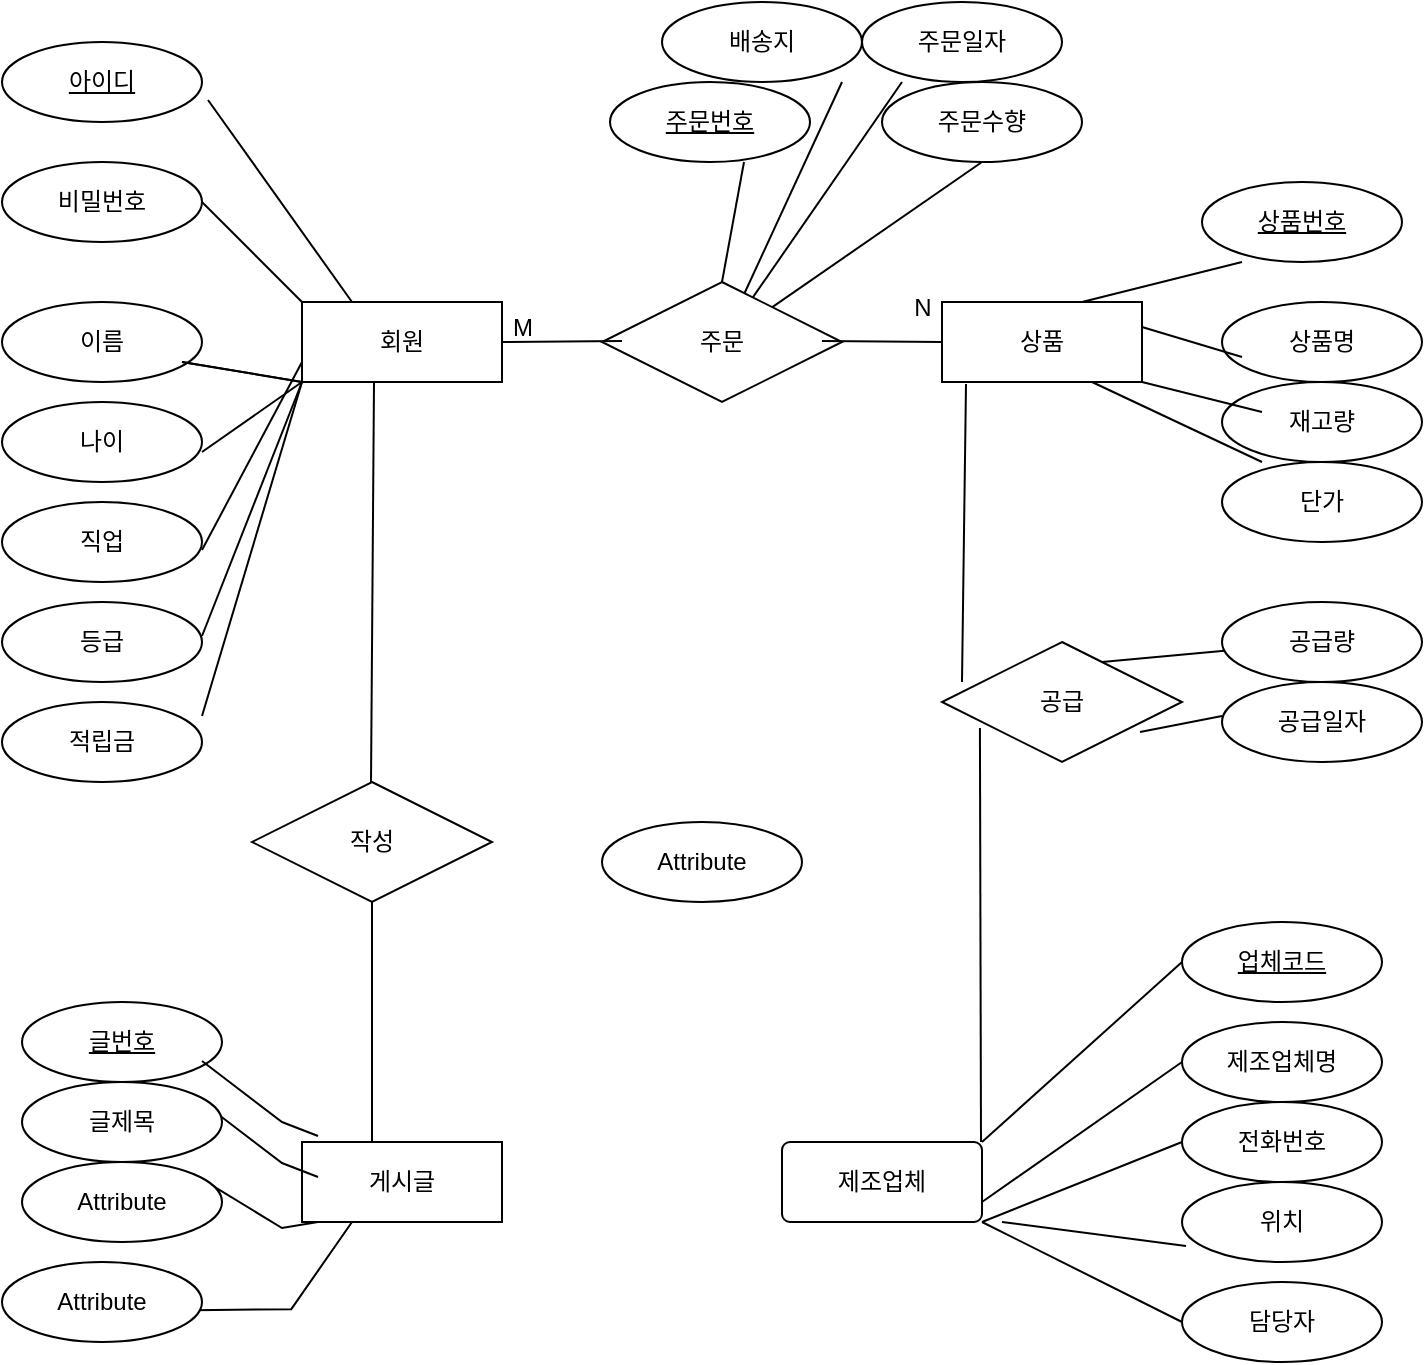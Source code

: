 <mxfile version="23.0.2" type="github">
  <diagram name="페이지-1" id="khb4IWp-zjTBe_Rk_N4d">
    <mxGraphModel dx="1434" dy="780" grid="1" gridSize="10" guides="1" tooltips="1" connect="1" arrows="1" fold="1" page="1" pageScale="1" pageWidth="827" pageHeight="1169" math="0" shadow="0">
      <root>
        <mxCell id="0" />
        <mxCell id="1" parent="0" />
        <mxCell id="Uhlrcya_KOPxYMDIeTAT-2" value="회원" style="whiteSpace=wrap;html=1;align=center;" vertex="1" parent="1">
          <mxGeometry x="210" y="520" width="100" height="40" as="geometry" />
        </mxCell>
        <mxCell id="Uhlrcya_KOPxYMDIeTAT-3" value="상품" style="whiteSpace=wrap;html=1;align=center;" vertex="1" parent="1">
          <mxGeometry x="530" y="520" width="100" height="40" as="geometry" />
        </mxCell>
        <mxCell id="Uhlrcya_KOPxYMDIeTAT-4" value="아이디" style="ellipse;whiteSpace=wrap;html=1;align=center;fontStyle=4;" vertex="1" parent="1">
          <mxGeometry x="60" y="390" width="100" height="40" as="geometry" />
        </mxCell>
        <mxCell id="Uhlrcya_KOPxYMDIeTAT-5" value="비밀번호" style="ellipse;whiteSpace=wrap;html=1;align=center;" vertex="1" parent="1">
          <mxGeometry x="60" y="450" width="100" height="40" as="geometry" />
        </mxCell>
        <mxCell id="Uhlrcya_KOPxYMDIeTAT-7" value="이름" style="ellipse;whiteSpace=wrap;html=1;align=center;" vertex="1" parent="1">
          <mxGeometry x="60" y="520" width="100" height="40" as="geometry" />
        </mxCell>
        <mxCell id="Uhlrcya_KOPxYMDIeTAT-9" value="나이" style="ellipse;whiteSpace=wrap;html=1;align=center;" vertex="1" parent="1">
          <mxGeometry x="60" y="570" width="100" height="40" as="geometry" />
        </mxCell>
        <mxCell id="Uhlrcya_KOPxYMDIeTAT-11" value="직업" style="ellipse;whiteSpace=wrap;html=1;align=center;" vertex="1" parent="1">
          <mxGeometry x="60" y="620" width="100" height="40" as="geometry" />
        </mxCell>
        <mxCell id="Uhlrcya_KOPxYMDIeTAT-13" value="등급" style="ellipse;whiteSpace=wrap;html=1;align=center;" vertex="1" parent="1">
          <mxGeometry x="60" y="670" width="100" height="40" as="geometry" />
        </mxCell>
        <mxCell id="Uhlrcya_KOPxYMDIeTAT-14" value="적립금" style="ellipse;whiteSpace=wrap;html=1;align=center;" vertex="1" parent="1">
          <mxGeometry x="60" y="720" width="100" height="40" as="geometry" />
        </mxCell>
        <mxCell id="Uhlrcya_KOPxYMDIeTAT-15" value="상품번호" style="ellipse;whiteSpace=wrap;html=1;align=center;fontStyle=4;" vertex="1" parent="1">
          <mxGeometry x="660" y="460" width="100" height="40" as="geometry" />
        </mxCell>
        <mxCell id="Uhlrcya_KOPxYMDIeTAT-16" value="상품명" style="ellipse;whiteSpace=wrap;html=1;align=center;" vertex="1" parent="1">
          <mxGeometry x="670" y="520" width="100" height="40" as="geometry" />
        </mxCell>
        <mxCell id="Uhlrcya_KOPxYMDIeTAT-17" value="재고량" style="ellipse;whiteSpace=wrap;html=1;align=center;" vertex="1" parent="1">
          <mxGeometry x="670" y="560" width="100" height="40" as="geometry" />
        </mxCell>
        <mxCell id="Uhlrcya_KOPxYMDIeTAT-18" value="단가" style="ellipse;whiteSpace=wrap;html=1;align=center;" vertex="1" parent="1">
          <mxGeometry x="670" y="600" width="100" height="40" as="geometry" />
        </mxCell>
        <mxCell id="Uhlrcya_KOPxYMDIeTAT-21" value="" style="endArrow=none;html=1;rounded=0;" edge="1" parent="1">
          <mxGeometry relative="1" as="geometry">
            <mxPoint x="600" y="520" as="sourcePoint" />
            <mxPoint x="680" y="500" as="targetPoint" />
          </mxGeometry>
        </mxCell>
        <mxCell id="Uhlrcya_KOPxYMDIeTAT-22" value="" style="endArrow=none;html=1;rounded=0;exitX=1;exitY=1;exitDx=0;exitDy=0;" edge="1" parent="1" source="Uhlrcya_KOPxYMDIeTAT-3">
          <mxGeometry relative="1" as="geometry">
            <mxPoint x="630" y="595" as="sourcePoint" />
            <mxPoint x="690" y="575" as="targetPoint" />
          </mxGeometry>
        </mxCell>
        <mxCell id="Uhlrcya_KOPxYMDIeTAT-24" value="" style="endArrow=none;html=1;rounded=0;" edge="1" parent="1">
          <mxGeometry relative="1" as="geometry">
            <mxPoint x="630" y="532.5" as="sourcePoint" />
            <mxPoint x="680" y="547.5" as="targetPoint" />
          </mxGeometry>
        </mxCell>
        <mxCell id="Uhlrcya_KOPxYMDIeTAT-25" value="" style="endArrow=none;html=1;rounded=0;exitX=0.75;exitY=1;exitDx=0;exitDy=0;" edge="1" parent="1" source="Uhlrcya_KOPxYMDIeTAT-3">
          <mxGeometry relative="1" as="geometry">
            <mxPoint x="630" y="581" as="sourcePoint" />
            <mxPoint x="690" y="600" as="targetPoint" />
          </mxGeometry>
        </mxCell>
        <mxCell id="Uhlrcya_KOPxYMDIeTAT-26" value="" style="endArrow=none;html=1;rounded=0;entryX=0.25;entryY=0;entryDx=0;entryDy=0;exitX=1.03;exitY=0.725;exitDx=0;exitDy=0;exitPerimeter=0;" edge="1" parent="1" source="Uhlrcya_KOPxYMDIeTAT-4" target="Uhlrcya_KOPxYMDIeTAT-2">
          <mxGeometry relative="1" as="geometry">
            <mxPoint x="140" y="420" as="sourcePoint" />
            <mxPoint x="220" y="400" as="targetPoint" />
          </mxGeometry>
        </mxCell>
        <mxCell id="Uhlrcya_KOPxYMDIeTAT-27" value="" style="endArrow=none;html=1;rounded=0;" edge="1" parent="1">
          <mxGeometry relative="1" as="geometry">
            <mxPoint x="160" y="470" as="sourcePoint" />
            <mxPoint x="210" y="520" as="targetPoint" />
          </mxGeometry>
        </mxCell>
        <mxCell id="Uhlrcya_KOPxYMDIeTAT-28" value="" style="endArrow=none;html=1;rounded=0;" edge="1" parent="1">
          <mxGeometry relative="1" as="geometry">
            <mxPoint x="150" y="550" as="sourcePoint" />
            <mxPoint x="210" y="560" as="targetPoint" />
          </mxGeometry>
        </mxCell>
        <mxCell id="Uhlrcya_KOPxYMDIeTAT-29" value="" style="endArrow=none;html=1;rounded=0;" edge="1" parent="1">
          <mxGeometry relative="1" as="geometry">
            <mxPoint x="150" y="550" as="sourcePoint" />
            <mxPoint x="210" y="560" as="targetPoint" />
          </mxGeometry>
        </mxCell>
        <mxCell id="Uhlrcya_KOPxYMDIeTAT-30" value="" style="endArrow=none;html=1;rounded=0;" edge="1" parent="1">
          <mxGeometry relative="1" as="geometry">
            <mxPoint x="160" y="595" as="sourcePoint" />
            <mxPoint x="210" y="560" as="targetPoint" />
          </mxGeometry>
        </mxCell>
        <mxCell id="Uhlrcya_KOPxYMDIeTAT-31" value="" style="endArrow=none;html=1;rounded=0;entryX=0;entryY=0.75;entryDx=0;entryDy=0;" edge="1" parent="1" target="Uhlrcya_KOPxYMDIeTAT-2">
          <mxGeometry relative="1" as="geometry">
            <mxPoint x="160" y="644" as="sourcePoint" />
            <mxPoint x="267" y="570" as="targetPoint" />
          </mxGeometry>
        </mxCell>
        <mxCell id="Uhlrcya_KOPxYMDIeTAT-32" value="" style="endArrow=none;html=1;rounded=0;" edge="1" parent="1">
          <mxGeometry relative="1" as="geometry">
            <mxPoint x="160" y="687" as="sourcePoint" />
            <mxPoint x="210" y="560" as="targetPoint" />
          </mxGeometry>
        </mxCell>
        <mxCell id="Uhlrcya_KOPxYMDIeTAT-33" value="" style="endArrow=none;html=1;rounded=0;" edge="1" parent="1">
          <mxGeometry relative="1" as="geometry">
            <mxPoint x="160" y="727" as="sourcePoint" />
            <mxPoint x="210" y="560" as="targetPoint" />
          </mxGeometry>
        </mxCell>
        <mxCell id="Uhlrcya_KOPxYMDIeTAT-34" value="게시글" style="whiteSpace=wrap;html=1;align=center;" vertex="1" parent="1">
          <mxGeometry x="210" y="940" width="100" height="40" as="geometry" />
        </mxCell>
        <mxCell id="Uhlrcya_KOPxYMDIeTAT-35" value="글번호" style="ellipse;whiteSpace=wrap;html=1;align=center;fontStyle=4;" vertex="1" parent="1">
          <mxGeometry x="70" y="870" width="100" height="40" as="geometry" />
        </mxCell>
        <mxCell id="Uhlrcya_KOPxYMDIeTAT-40" value="제조업체" style="rounded=1;arcSize=10;whiteSpace=wrap;html=1;align=center;" vertex="1" parent="1">
          <mxGeometry x="450" y="940" width="100" height="40" as="geometry" />
        </mxCell>
        <mxCell id="Uhlrcya_KOPxYMDIeTAT-41" value="제조업체명" style="ellipse;whiteSpace=wrap;html=1;align=center;" vertex="1" parent="1">
          <mxGeometry x="650" y="880" width="100" height="40" as="geometry" />
        </mxCell>
        <mxCell id="Uhlrcya_KOPxYMDIeTAT-42" value="전화번호" style="ellipse;whiteSpace=wrap;html=1;align=center;" vertex="1" parent="1">
          <mxGeometry x="650" y="920" width="100" height="40" as="geometry" />
        </mxCell>
        <mxCell id="Uhlrcya_KOPxYMDIeTAT-43" value="위치" style="ellipse;whiteSpace=wrap;html=1;align=center;" vertex="1" parent="1">
          <mxGeometry x="650" y="960" width="100" height="40" as="geometry" />
        </mxCell>
        <mxCell id="Uhlrcya_KOPxYMDIeTAT-44" value="담당자" style="ellipse;whiteSpace=wrap;html=1;align=center;" vertex="1" parent="1">
          <mxGeometry x="650" y="1010" width="100" height="40" as="geometry" />
        </mxCell>
        <mxCell id="Uhlrcya_KOPxYMDIeTAT-45" value="업체코드" style="ellipse;whiteSpace=wrap;html=1;align=center;fontStyle=4;" vertex="1" parent="1">
          <mxGeometry x="650" y="830" width="100" height="40" as="geometry" />
        </mxCell>
        <mxCell id="Uhlrcya_KOPxYMDIeTAT-46" value="" style="endArrow=none;html=1;rounded=0;exitX=1;exitY=0;exitDx=0;exitDy=0;entryX=0;entryY=0.5;entryDx=0;entryDy=0;" edge="1" parent="1" source="Uhlrcya_KOPxYMDIeTAT-40" target="Uhlrcya_KOPxYMDIeTAT-45">
          <mxGeometry relative="1" as="geometry">
            <mxPoint x="490" y="840" as="sourcePoint" />
            <mxPoint x="650" y="840" as="targetPoint" />
          </mxGeometry>
        </mxCell>
        <mxCell id="Uhlrcya_KOPxYMDIeTAT-48" value="" style="endArrow=none;html=1;rounded=0;exitX=1;exitY=0;exitDx=0;exitDy=0;entryX=0;entryY=0.5;entryDx=0;entryDy=0;" edge="1" parent="1" target="Uhlrcya_KOPxYMDIeTAT-41">
          <mxGeometry relative="1" as="geometry">
            <mxPoint x="550" y="970" as="sourcePoint" />
            <mxPoint x="630" y="900" as="targetPoint" />
          </mxGeometry>
        </mxCell>
        <mxCell id="Uhlrcya_KOPxYMDIeTAT-49" value="" style="endArrow=none;html=1;rounded=0;exitX=1;exitY=1;exitDx=0;exitDy=0;entryX=0;entryY=0.5;entryDx=0;entryDy=0;" edge="1" parent="1" source="Uhlrcya_KOPxYMDIeTAT-40" target="Uhlrcya_KOPxYMDIeTAT-42">
          <mxGeometry relative="1" as="geometry">
            <mxPoint x="550" y="1005" as="sourcePoint" />
            <mxPoint x="630" y="935" as="targetPoint" />
          </mxGeometry>
        </mxCell>
        <mxCell id="Uhlrcya_KOPxYMDIeTAT-50" value="" style="endArrow=none;html=1;rounded=0;entryX=0.02;entryY=0.8;entryDx=0;entryDy=0;entryPerimeter=0;" edge="1" parent="1" target="Uhlrcya_KOPxYMDIeTAT-43">
          <mxGeometry relative="1" as="geometry">
            <mxPoint x="560" y="980" as="sourcePoint" />
            <mxPoint x="640" y="990" as="targetPoint" />
          </mxGeometry>
        </mxCell>
        <mxCell id="Uhlrcya_KOPxYMDIeTAT-51" value="" style="endArrow=none;html=1;rounded=0;entryX=0;entryY=0.5;entryDx=0;entryDy=0;" edge="1" parent="1" target="Uhlrcya_KOPxYMDIeTAT-44">
          <mxGeometry relative="1" as="geometry">
            <mxPoint x="550" y="980" as="sourcePoint" />
            <mxPoint x="630" y="1019.5" as="targetPoint" />
          </mxGeometry>
        </mxCell>
        <mxCell id="Uhlrcya_KOPxYMDIeTAT-52" value="" style="endArrow=none;html=1;rounded=0;entryX=0.08;entryY=-0.075;entryDx=0;entryDy=0;entryPerimeter=0;" edge="1" parent="1" target="Uhlrcya_KOPxYMDIeTAT-34">
          <mxGeometry relative="1" as="geometry">
            <mxPoint x="160" y="899.5" as="sourcePoint" />
            <mxPoint x="210" y="930" as="targetPoint" />
            <Array as="points">
              <mxPoint x="200" y="930" />
            </Array>
          </mxGeometry>
        </mxCell>
        <mxCell id="Uhlrcya_KOPxYMDIeTAT-54" value="" style="endArrow=none;html=1;rounded=0;entryX=0.08;entryY=-0.075;entryDx=0;entryDy=0;entryPerimeter=0;" edge="1" parent="1">
          <mxGeometry relative="1" as="geometry">
            <mxPoint x="160" y="920" as="sourcePoint" />
            <mxPoint x="218" y="957.5" as="targetPoint" />
            <Array as="points">
              <mxPoint x="200" y="950.5" />
            </Array>
          </mxGeometry>
        </mxCell>
        <mxCell id="Uhlrcya_KOPxYMDIeTAT-56" value="" style="endArrow=none;html=1;rounded=0;entryX=0.08;entryY=1;entryDx=0;entryDy=0;entryPerimeter=0;exitX=1;exitY=0;exitDx=0;exitDy=0;" edge="1" parent="1" target="Uhlrcya_KOPxYMDIeTAT-34">
          <mxGeometry relative="1" as="geometry">
            <mxPoint x="155.355" y="955.858" as="sourcePoint" />
            <mxPoint x="218" y="990" as="targetPoint" />
            <Array as="points">
              <mxPoint x="200" y="983" />
            </Array>
          </mxGeometry>
        </mxCell>
        <mxCell id="Uhlrcya_KOPxYMDIeTAT-57" value="" style="endArrow=none;html=1;rounded=0;exitX=1;exitY=1;exitDx=0;exitDy=0;entryX=0.25;entryY=1;entryDx=0;entryDy=0;" edge="1" parent="1" target="Uhlrcya_KOPxYMDIeTAT-34">
          <mxGeometry relative="1" as="geometry">
            <mxPoint x="155.355" y="1024.142" as="sourcePoint" />
            <mxPoint x="230" y="1024" as="targetPoint" />
            <Array as="points">
              <mxPoint x="204.64" y="1023.57" />
            </Array>
          </mxGeometry>
        </mxCell>
        <mxCell id="Uhlrcya_KOPxYMDIeTAT-59" value="주문" style="shape=rhombus;perimeter=rhombusPerimeter;whiteSpace=wrap;html=1;align=center;" vertex="1" parent="1">
          <mxGeometry x="360" y="510" width="120" height="60" as="geometry" />
        </mxCell>
        <mxCell id="Uhlrcya_KOPxYMDIeTAT-60" value="" style="endArrow=none;html=1;rounded=0;exitX=1;exitY=0.5;exitDx=0;exitDy=0;" edge="1" parent="1" source="Uhlrcya_KOPxYMDIeTAT-2">
          <mxGeometry relative="1" as="geometry">
            <mxPoint x="320" y="540" as="sourcePoint" />
            <mxPoint x="370" y="539.5" as="targetPoint" />
          </mxGeometry>
        </mxCell>
        <mxCell id="Uhlrcya_KOPxYMDIeTAT-62" value="M" style="text;html=1;align=center;verticalAlign=middle;resizable=0;points=[];autosize=1;strokeColor=none;fillColor=none;" vertex="1" parent="1">
          <mxGeometry x="305" y="518" width="30" height="30" as="geometry" />
        </mxCell>
        <mxCell id="Uhlrcya_KOPxYMDIeTAT-64" value="" style="endArrow=none;html=1;rounded=0;" edge="1" parent="1">
          <mxGeometry relative="1" as="geometry">
            <mxPoint x="470" y="539.5" as="sourcePoint" />
            <mxPoint x="530" y="540" as="targetPoint" />
          </mxGeometry>
        </mxCell>
        <mxCell id="Uhlrcya_KOPxYMDIeTAT-65" value="N" style="text;html=1;align=center;verticalAlign=middle;resizable=0;points=[];autosize=1;strokeColor=none;fillColor=none;" vertex="1" parent="1">
          <mxGeometry x="505" y="508" width="30" height="30" as="geometry" />
        </mxCell>
        <mxCell id="Uhlrcya_KOPxYMDIeTAT-66" value="공급" style="shape=rhombus;perimeter=rhombusPerimeter;whiteSpace=wrap;html=1;align=center;" vertex="1" parent="1">
          <mxGeometry x="530" y="690" width="120" height="60" as="geometry" />
        </mxCell>
        <mxCell id="Uhlrcya_KOPxYMDIeTAT-67" value="글제목" style="ellipse;whiteSpace=wrap;html=1;align=center;" vertex="1" parent="1">
          <mxGeometry x="70" y="910" width="100" height="40" as="geometry" />
        </mxCell>
        <mxCell id="Uhlrcya_KOPxYMDIeTAT-68" value="Attribute" style="ellipse;whiteSpace=wrap;html=1;align=center;" vertex="1" parent="1">
          <mxGeometry x="70" y="950" width="100" height="40" as="geometry" />
        </mxCell>
        <mxCell id="Uhlrcya_KOPxYMDIeTAT-69" value="Attribute" style="ellipse;whiteSpace=wrap;html=1;align=center;" vertex="1" parent="1">
          <mxGeometry x="60" y="1000" width="100" height="40" as="geometry" />
        </mxCell>
        <mxCell id="Uhlrcya_KOPxYMDIeTAT-70" value="Attribute" style="ellipse;whiteSpace=wrap;html=1;align=center;" vertex="1" parent="1">
          <mxGeometry x="360" y="780" width="100" height="40" as="geometry" />
        </mxCell>
        <mxCell id="Uhlrcya_KOPxYMDIeTAT-71" value="공급량" style="ellipse;whiteSpace=wrap;html=1;align=center;" vertex="1" parent="1">
          <mxGeometry x="670" y="670" width="100" height="40" as="geometry" />
        </mxCell>
        <mxCell id="Uhlrcya_KOPxYMDIeTAT-72" value="공급일자" style="ellipse;whiteSpace=wrap;html=1;align=center;" vertex="1" parent="1">
          <mxGeometry x="670" y="710" width="100" height="40" as="geometry" />
        </mxCell>
        <mxCell id="Uhlrcya_KOPxYMDIeTAT-73" value="" style="endArrow=none;html=1;rounded=0;" edge="1" parent="1" target="Uhlrcya_KOPxYMDIeTAT-71">
          <mxGeometry relative="1" as="geometry">
            <mxPoint x="610" y="700" as="sourcePoint" />
            <mxPoint x="690" y="700" as="targetPoint" />
          </mxGeometry>
        </mxCell>
        <mxCell id="Uhlrcya_KOPxYMDIeTAT-74" value="" style="endArrow=none;html=1;rounded=0;exitX=0.825;exitY=0.75;exitDx=0;exitDy=0;exitPerimeter=0;" edge="1" parent="1" source="Uhlrcya_KOPxYMDIeTAT-66">
          <mxGeometry relative="1" as="geometry">
            <mxPoint x="620" y="733" as="sourcePoint" />
            <mxPoint x="670" y="727" as="targetPoint" />
          </mxGeometry>
        </mxCell>
        <mxCell id="Uhlrcya_KOPxYMDIeTAT-75" value="주문번호" style="ellipse;whiteSpace=wrap;html=1;align=center;fontStyle=4;" vertex="1" parent="1">
          <mxGeometry x="364" y="410" width="100" height="40" as="geometry" />
        </mxCell>
        <mxCell id="Uhlrcya_KOPxYMDIeTAT-76" value="배송지" style="ellipse;whiteSpace=wrap;html=1;align=center;" vertex="1" parent="1">
          <mxGeometry x="390" y="370" width="100" height="40" as="geometry" />
        </mxCell>
        <mxCell id="Uhlrcya_KOPxYMDIeTAT-77" value="주문일자" style="ellipse;whiteSpace=wrap;html=1;align=center;" vertex="1" parent="1">
          <mxGeometry x="490" y="370" width="100" height="40" as="geometry" />
        </mxCell>
        <mxCell id="Uhlrcya_KOPxYMDIeTAT-78" value="주문수향" style="ellipse;whiteSpace=wrap;html=1;align=center;" vertex="1" parent="1">
          <mxGeometry x="500" y="410" width="100" height="40" as="geometry" />
        </mxCell>
        <mxCell id="Uhlrcya_KOPxYMDIeTAT-79" value="" style="endArrow=none;html=1;rounded=0;entryX=0.5;entryY=1;entryDx=0;entryDy=0;" edge="1" parent="1" source="Uhlrcya_KOPxYMDIeTAT-59" target="Uhlrcya_KOPxYMDIeTAT-78">
          <mxGeometry relative="1" as="geometry">
            <mxPoint x="480" y="469.5" as="sourcePoint" />
            <mxPoint x="540" y="470" as="targetPoint" />
          </mxGeometry>
        </mxCell>
        <mxCell id="Uhlrcya_KOPxYMDIeTAT-80" value="" style="endArrow=none;html=1;rounded=0;entryX=0.67;entryY=1;entryDx=0;entryDy=0;entryPerimeter=0;exitX=0.5;exitY=0;exitDx=0;exitDy=0;" edge="1" parent="1" source="Uhlrcya_KOPxYMDIeTAT-59" target="Uhlrcya_KOPxYMDIeTAT-75">
          <mxGeometry relative="1" as="geometry">
            <mxPoint x="367.42" y="508.42" as="sourcePoint" />
            <mxPoint x="472.42" y="435.42" as="targetPoint" />
          </mxGeometry>
        </mxCell>
        <mxCell id="Uhlrcya_KOPxYMDIeTAT-81" value="" style="endArrow=none;html=1;rounded=0;entryX=0.67;entryY=1;entryDx=0;entryDy=0;entryPerimeter=0;" edge="1" parent="1" source="Uhlrcya_KOPxYMDIeTAT-59">
          <mxGeometry relative="1" as="geometry">
            <mxPoint x="469" y="470" as="sourcePoint" />
            <mxPoint x="480" y="410" as="targetPoint" />
          </mxGeometry>
        </mxCell>
        <mxCell id="Uhlrcya_KOPxYMDIeTAT-82" value="" style="endArrow=none;html=1;rounded=0;" edge="1" parent="1" source="Uhlrcya_KOPxYMDIeTAT-59">
          <mxGeometry relative="1" as="geometry">
            <mxPoint x="440" y="510" as="sourcePoint" />
            <mxPoint x="510" y="410" as="targetPoint" />
          </mxGeometry>
        </mxCell>
        <mxCell id="Uhlrcya_KOPxYMDIeTAT-83" value="작성" style="shape=rhombus;perimeter=rhombusPerimeter;whiteSpace=wrap;html=1;align=center;" vertex="1" parent="1">
          <mxGeometry x="185" y="760" width="120" height="60" as="geometry" />
        </mxCell>
        <mxCell id="Uhlrcya_KOPxYMDIeTAT-86" value="" style="endArrow=none;html=1;rounded=0;entryX=0.36;entryY=1;entryDx=0;entryDy=0;entryPerimeter=0;" edge="1" parent="1" target="Uhlrcya_KOPxYMDIeTAT-2">
          <mxGeometry relative="1" as="geometry">
            <mxPoint x="244.5" y="760" as="sourcePoint" />
            <mxPoint x="244.5" y="620" as="targetPoint" />
          </mxGeometry>
        </mxCell>
        <mxCell id="Uhlrcya_KOPxYMDIeTAT-87" value="" style="endArrow=none;html=1;rounded=0;entryX=0.5;entryY=1;entryDx=0;entryDy=0;" edge="1" parent="1" target="Uhlrcya_KOPxYMDIeTAT-83">
          <mxGeometry relative="1" as="geometry">
            <mxPoint x="245" y="940" as="sourcePoint" />
            <mxPoint x="246" y="830" as="targetPoint" />
          </mxGeometry>
        </mxCell>
        <mxCell id="Uhlrcya_KOPxYMDIeTAT-90" value="" style="endArrow=none;html=1;rounded=0;entryX=0.158;entryY=0.717;entryDx=0;entryDy=0;entryPerimeter=0;" edge="1" parent="1" target="Uhlrcya_KOPxYMDIeTAT-66">
          <mxGeometry relative="1" as="geometry">
            <mxPoint x="549.5" y="940" as="sourcePoint" />
            <mxPoint x="549.5" y="800" as="targetPoint" />
          </mxGeometry>
        </mxCell>
        <mxCell id="Uhlrcya_KOPxYMDIeTAT-91" value="" style="endArrow=none;html=1;rounded=0;entryX=0.12;entryY=1.025;entryDx=0;entryDy=0;entryPerimeter=0;" edge="1" parent="1" target="Uhlrcya_KOPxYMDIeTAT-3">
          <mxGeometry relative="1" as="geometry">
            <mxPoint x="540" y="710" as="sourcePoint" />
            <mxPoint x="539.54" y="553" as="targetPoint" />
          </mxGeometry>
        </mxCell>
      </root>
    </mxGraphModel>
  </diagram>
</mxfile>
